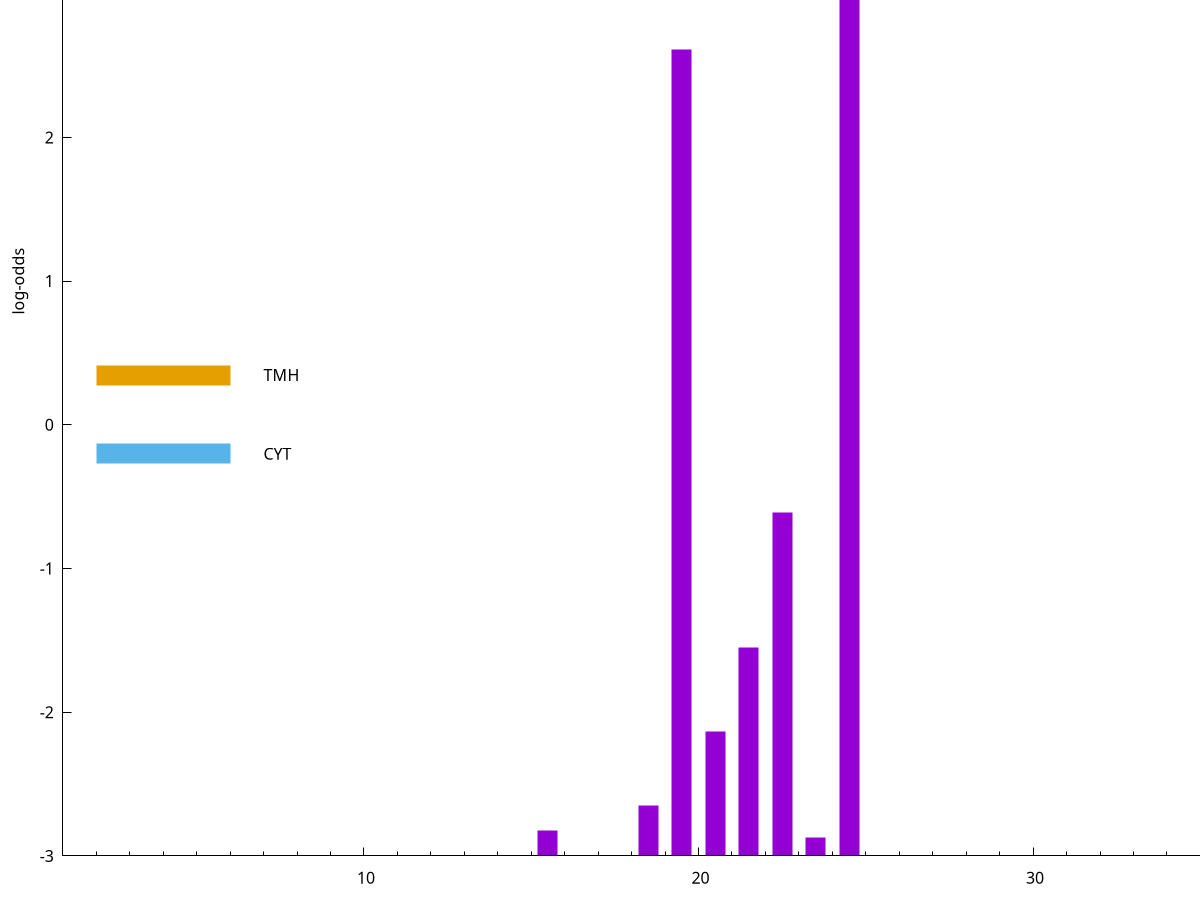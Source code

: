 set title "LipoP predictions for SRR4017833.gff"
set size 2., 1.4
set xrange [1:70] 
set mxtics 10
set yrange [-3:5]
set y2range [0:8]
set ylabel "log-odds"
set term postscript eps color solid "Helvetica" 30
set output "SRR4017833.gff61.eps"
set arrow from 2,4.64079 to 6,4.64079 nohead lt 1 lw 20
set label "SpI" at 7,4.64079
set arrow from 2,0.34604 to 6,0.34604 nohead lt 4 lw 20
set label "TMH" at 7,0.34604
set arrow from 2,-0.200913 to 6,-0.200913 nohead lt 3 lw 20
set label "CYT" at 7,-0.200913
set arrow from 2,4.64079 to 6,4.64079 nohead lt 1 lw 20
set label "SpI" at 7,4.64079
# NOTE: The scores below are the log-odds scores with the threshold
# NOTE: subtracted (a hack to make gnuplot make the histogram all
# NOTE: look nice).
plot "-" axes x1y2 title "" with impulses lt 1 lw 20
24.500000 7.095080
19.500000 5.612860
22.500000 2.389777
21.500000 1.452500
20.500000 0.864160
18.500000 0.348990
15.500000 0.176040
23.500000 0.131540
e
exit
